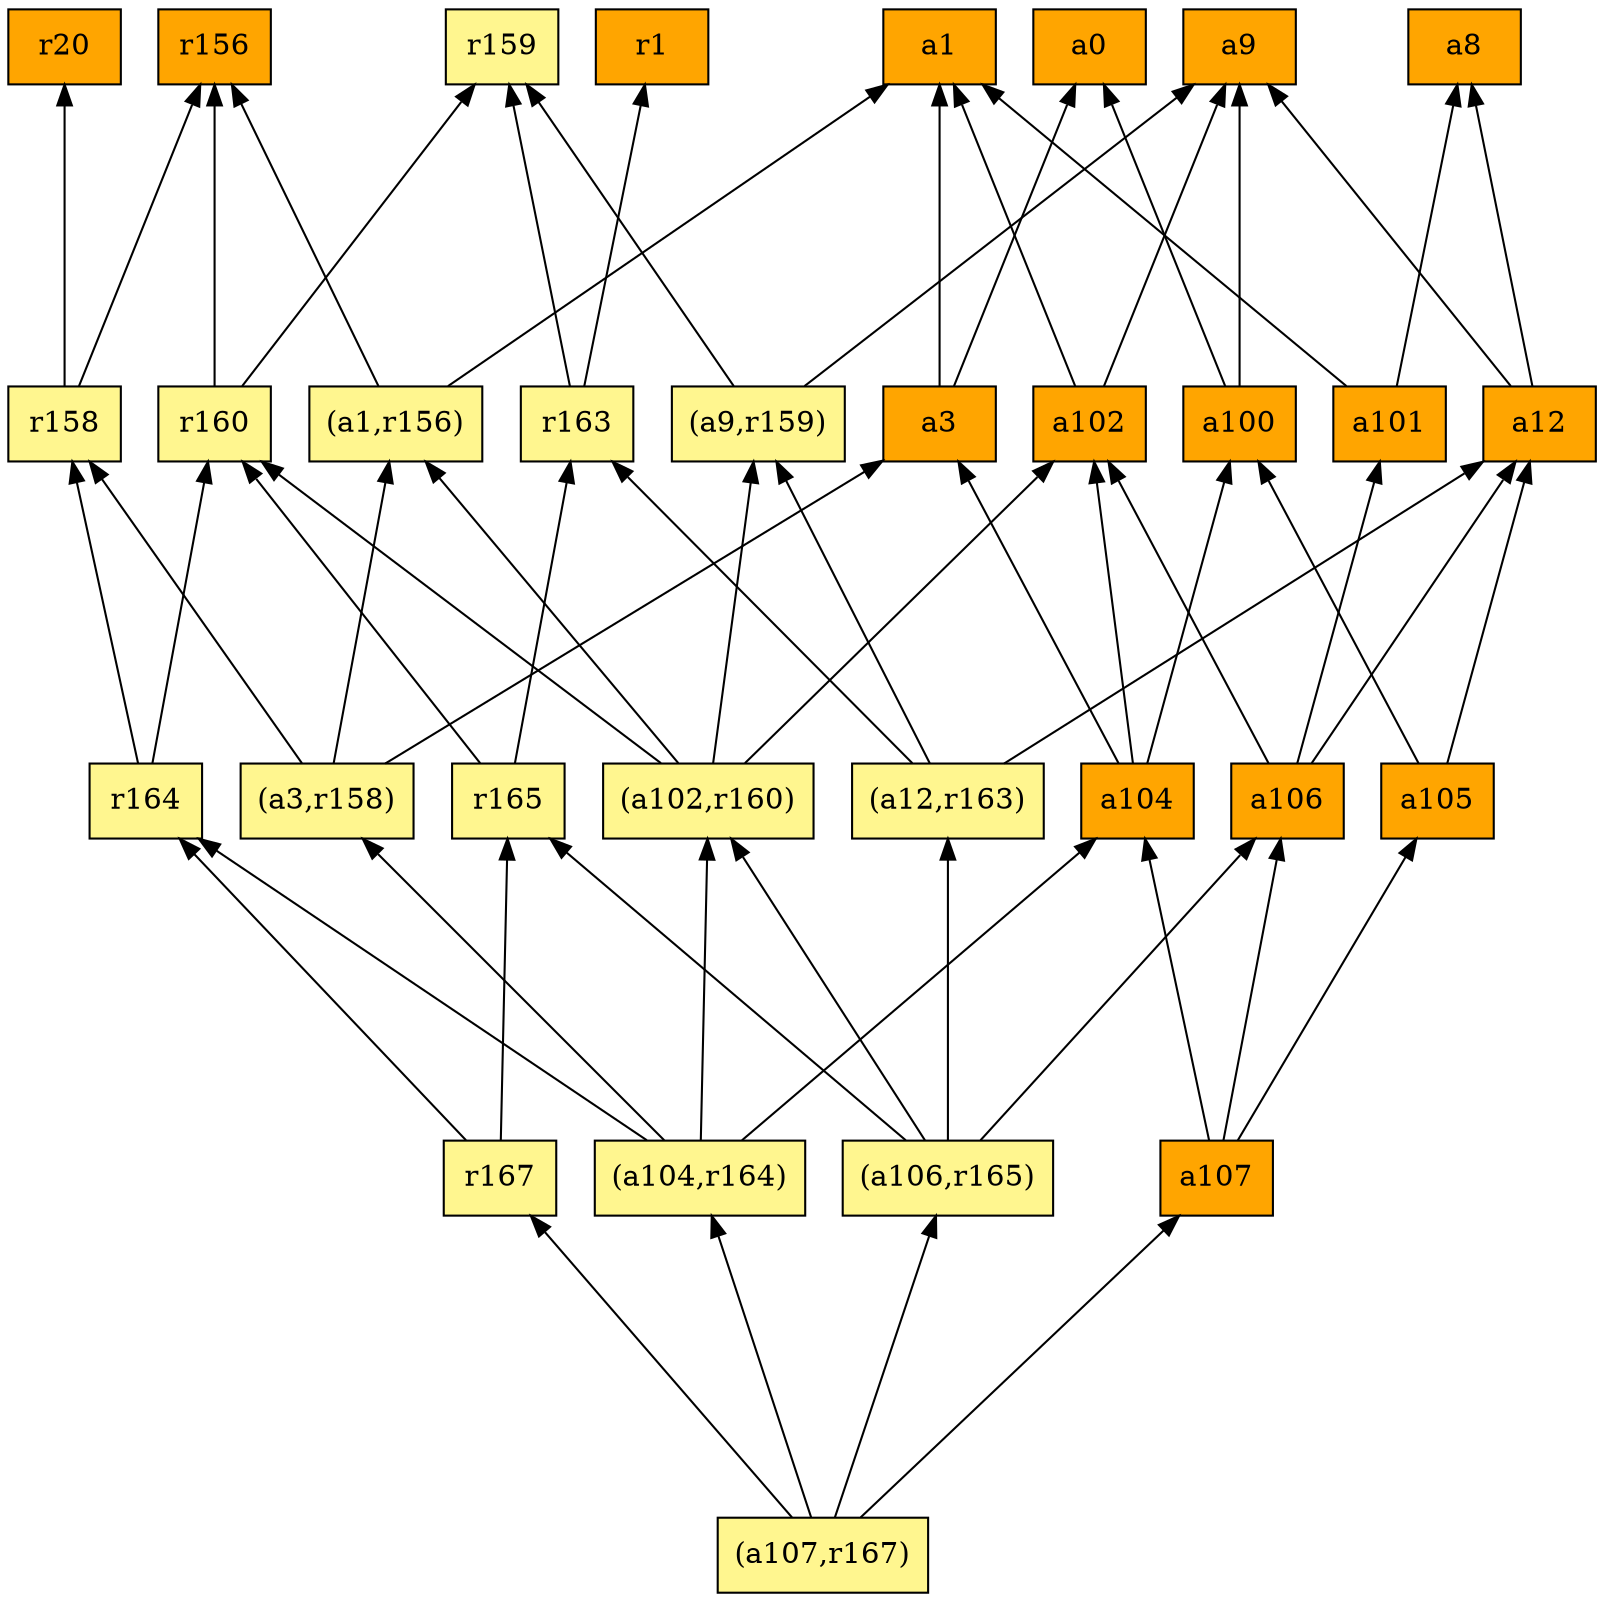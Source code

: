 digraph G {
rankdir=BT;ranksep="2.0";
"a100" [shape=record,fillcolor=orange,style=filled,label="{a100}"];
"a8" [shape=record,fillcolor=orange,style=filled,label="{a8}"];
"a106" [shape=record,fillcolor=orange,style=filled,label="{a106}"];
"(a9,r159)" [shape=record,fillcolor=khaki1,style=filled,label="{(a9,r159)}"];
"r164" [shape=record,fillcolor=khaki1,style=filled,label="{r164}"];
"(a102,r160)" [shape=record,fillcolor=khaki1,style=filled,label="{(a102,r160)}"];
"a3" [shape=record,fillcolor=orange,style=filled,label="{a3}"];
"(a107,r167)" [shape=record,fillcolor=khaki1,style=filled,label="{(a107,r167)}"];
"r167" [shape=record,fillcolor=khaki1,style=filled,label="{r167}"];
"a105" [shape=record,fillcolor=orange,style=filled,label="{a105}"];
"a0" [shape=record,fillcolor=orange,style=filled,label="{a0}"];
"r159" [shape=record,fillcolor=khaki1,style=filled,label="{r159}"];
"(a104,r164)" [shape=record,fillcolor=khaki1,style=filled,label="{(a104,r164)}"];
"(a1,r156)" [shape=record,fillcolor=khaki1,style=filled,label="{(a1,r156)}"];
"a101" [shape=record,fillcolor=orange,style=filled,label="{a101}"];
"a102" [shape=record,fillcolor=orange,style=filled,label="{a102}"];
"a1" [shape=record,fillcolor=orange,style=filled,label="{a1}"];
"(a106,r165)" [shape=record,fillcolor=khaki1,style=filled,label="{(a106,r165)}"];
"r160" [shape=record,fillcolor=khaki1,style=filled,label="{r160}"];
"r163" [shape=record,fillcolor=khaki1,style=filled,label="{r163}"];
"a107" [shape=record,fillcolor=orange,style=filled,label="{a107}"];
"a9" [shape=record,fillcolor=orange,style=filled,label="{a9}"];
"a104" [shape=record,fillcolor=orange,style=filled,label="{a104}"];
"r20" [shape=record,fillcolor=orange,style=filled,label="{r20}"];
"r156" [shape=record,fillcolor=orange,style=filled,label="{r156}"];
"r1" [shape=record,fillcolor=orange,style=filled,label="{r1}"];
"(a3,r158)" [shape=record,fillcolor=khaki1,style=filled,label="{(a3,r158)}"];
"r158" [shape=record,fillcolor=khaki1,style=filled,label="{r158}"];
"r165" [shape=record,fillcolor=khaki1,style=filled,label="{r165}"];
"a12" [shape=record,fillcolor=orange,style=filled,label="{a12}"];
"(a12,r163)" [shape=record,fillcolor=khaki1,style=filled,label="{(a12,r163)}"];
"a100" -> "a0"
"a100" -> "a9"
"a106" -> "a102"
"a106" -> "a12"
"a106" -> "a101"
"(a9,r159)" -> "a9"
"(a9,r159)" -> "r159"
"r164" -> "r160"
"r164" -> "r158"
"(a102,r160)" -> "a102"
"(a102,r160)" -> "(a1,r156)"
"(a102,r160)" -> "(a9,r159)"
"(a102,r160)" -> "r160"
"a3" -> "a1"
"a3" -> "a0"
"(a107,r167)" -> "(a106,r165)"
"(a107,r167)" -> "r167"
"(a107,r167)" -> "a107"
"(a107,r167)" -> "(a104,r164)"
"r167" -> "r164"
"r167" -> "r165"
"a105" -> "a100"
"a105" -> "a12"
"(a104,r164)" -> "r164"
"(a104,r164)" -> "(a102,r160)"
"(a104,r164)" -> "a104"
"(a104,r164)" -> "(a3,r158)"
"(a1,r156)" -> "a1"
"(a1,r156)" -> "r156"
"a101" -> "a1"
"a101" -> "a8"
"a102" -> "a1"
"a102" -> "a9"
"(a106,r165)" -> "a106"
"(a106,r165)" -> "(a102,r160)"
"(a106,r165)" -> "r165"
"(a106,r165)" -> "(a12,r163)"
"r160" -> "r156"
"r160" -> "r159"
"r163" -> "r1"
"r163" -> "r159"
"a107" -> "a106"
"a107" -> "a105"
"a107" -> "a104"
"a104" -> "a102"
"a104" -> "a100"
"a104" -> "a3"
"(a3,r158)" -> "(a1,r156)"
"(a3,r158)" -> "a3"
"(a3,r158)" -> "r158"
"r158" -> "r20"
"r158" -> "r156"
"r165" -> "r160"
"r165" -> "r163"
"a12" -> "a8"
"a12" -> "a9"
"(a12,r163)" -> "r163"
"(a12,r163)" -> "a12"
"(a12,r163)" -> "(a9,r159)"
}